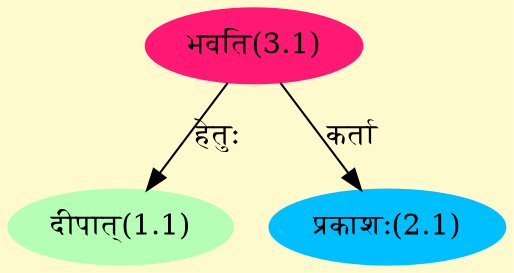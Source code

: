 digraph G{
rankdir=BT;
 compound=true;
 bgcolor="lemonchiffon1";
Node1_1 [style=filled, color="#B4FFB4" label = "दीपात्(1.1)"]
Node3_1 [style=filled, color="#FF1975" label = "भवति(3.1)"]
Node2_1 [style=filled, color="#00BFFF" label = "प्रकाशः(2.1)"]
/* Start of Relations section */

Node1_1 -> Node3_1 [  label="हेतुः"  dir="back" ]
Node2_1 -> Node3_1 [  label="कर्ता"  dir="back" ]
}
